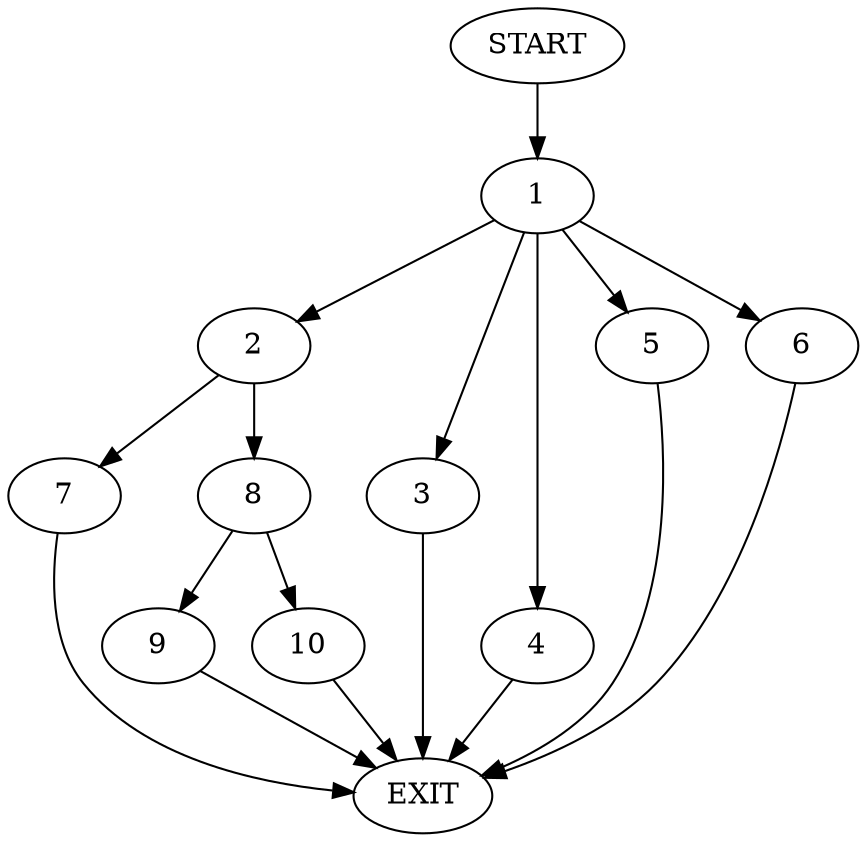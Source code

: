 digraph {
0 [label="START"]
11 [label="EXIT"]
0 -> 1
1 -> 2
1 -> 3
1 -> 4
1 -> 5
1 -> 6
3 -> 11
2 -> 7
2 -> 8
6 -> 11
4 -> 11
5 -> 11
8 -> 9
8 -> 10
7 -> 11
9 -> 11
10 -> 11
}
